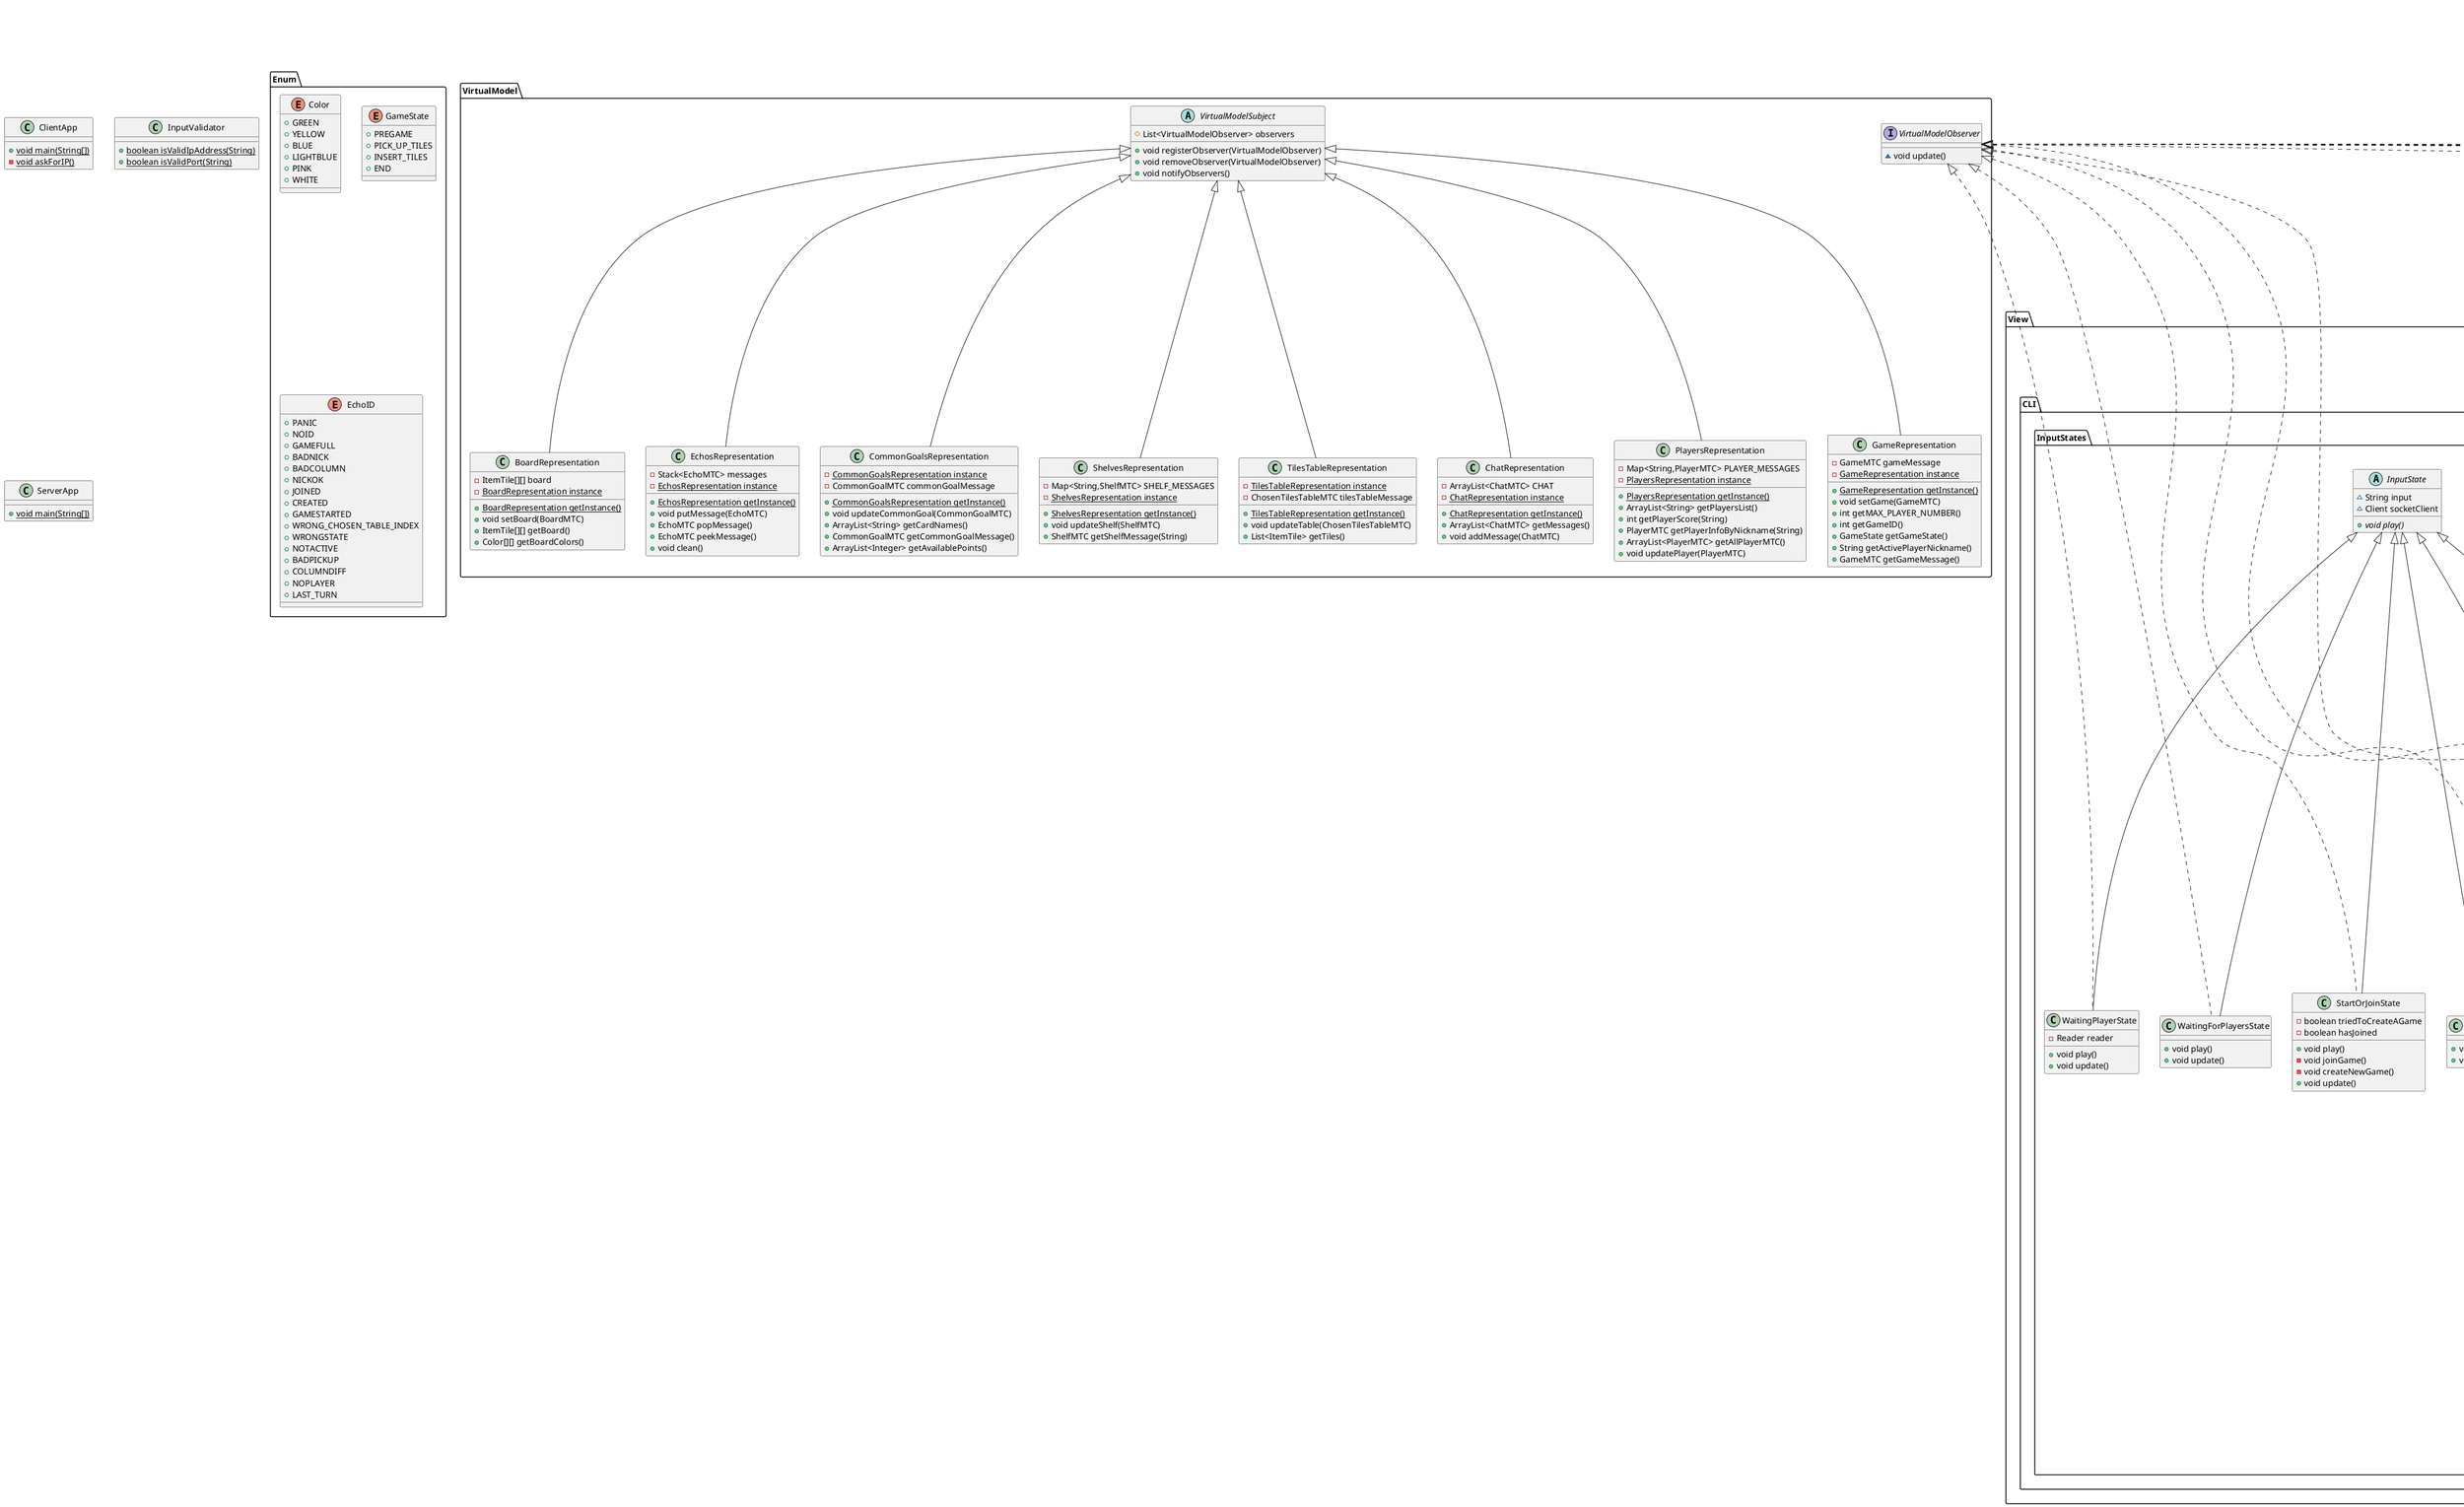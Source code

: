 @startuml
abstract class Controller.Client.MessageToServer {
- int gameId
- Game game
- String nickname
- SocketClientHandler socketClientHandler
+ {abstract}void update()
+ int getGameID()
+ void setGameId(int)
+ Game getGame()
+ void setGame(Game)
+ String getNickname()
+ void setNickname(String)
+ SocketClientHandler getSocketClientHandler()
+ void setSocketClientHandler(SocketClientHandler)
}
class View.CLI.Elements.Views.BoardView {
- {static} BoardView instance
- boolean[][] lookUpTable
+ {static} BoardView getInstance()
+ ArrayList<String> getPrint(ArrayList<String>)
}
class View.CLI.InputStates.reader.commandExecutors.InsertTilesCE {
+ void execute()
- int getTileIndex()
- int getColumn()
}
class model.cards.commonGoals.commonGoalsStrategy.ScaleCGS {
+ boolean isGoalAchieved(Shelf)
+ boolean hasIncreasingColumns(ItemTile[][],boolean)
}
class network.server.Server {
+ {static} Logger LOGGER
}
class network.client.SocketClient {
- {static} Client clientInstance
- Socket socket
- ObjectOutputStream outputStm
- ObjectInputStream inputStm
- ExecutorService readExecutionQueue
- String nickname
- {static} int SOCKET_TIMEOUT
+ {static} Client getInstance()
+ {static} Client getInstance(String,int)
+ void readCommand()
+ void sendCommand(MessageToServer)
+ void disconnect()
}
class View.CLI.InputStates.reader.commandExecutors.PickupTilesCE {
+ void execute()
- int getColumn()
- int getRow()
- boolean isInputValid(String)
- int stopPickup()
}
class View.CLI.InputStates.reader.commandExecutors.ShelvesCE {
+ void execute()
}
class model.tiles.ItemTile {
- Color COLOR
- int id
+ int getId()
+ Color getColor()
}
class VirtualView.ModelObservers.BoardVV {
- Game GAME
- VirtualView VIRTUAL_VIEW
+ void update()
}
class View.GUI.SceneController.OtherShelvesController {
~ GridPane shelf
~ Text playerName
- {static} String currentPlayerNickname
- {static} int currentPlayerIndex
+ void initialize(URL,ResourceBundle)
+ void updateShelf()
- void getFirstPlayerThatIsNotMe()
+ void onPrevButtonClicked()
+ void onNextButtonClicked()
+ void onBackToBoardButtonClicked()
}
class VirtualView.Messages.EchoMTC {
- boolean errorFlag
- EchoID id
+ void update()
+ boolean isError()
+ String getOutput()
+ EchoID getID()
}
class View.GUI.SceneController.LobbyController {
- {static} boolean initialized
# void onPlayButtonClick()
# void onExitButtonClick()
+ void initialize(URL,ResourceBundle)
}
class View.CLI.InputStates.reader.commandExecutors.ColorsCE {
+ void execute()
}
class View.CLI.InputStates.reader.commandExecutors.InvalidCE {
+ void execute()
}
class VirtualView.Messages.ChatMTC {
- String CHAT_MESSAGE
- String SENDER
- String RECEIVER
- boolean isBroadcast
+ String getChatMessage()
+ String getSender()
+ String getRECEIVER()
+ boolean isBroadcast()
+ void update()
}
class Controller.Server.Executor.PickupTilesExecutor {
+ {static} void execute(MessageToServer)
}
class Controller.Server.Executor.ConnectionRestoredExecutor {
+ {static} void execute(Game,String)
}
class VirtualView.Messages.PlayerMTC {
- String nickname
- boolean IS_CONNECTED
- int SCORE
- HashMap<Color,Point> PERSONAL_GOAL
- String PERSONAL_GOAL_CARD_NUMBER
+ String getNickname()
+ boolean isConnected()
+ int getScore()
+ HashMap<Color,Point> getPersonalGoal()
+ String getPERSONAL_GOAL_CARD_NUMBER()
+ void update()
}
class model.cards.commonGoals.commonGoalsStrategy.FiveTilesDiagonalCGS {
+ boolean isGoalAchieved(Shelf)
}
class View.GUI.SceneController.BoardController {
- List<Integer> cardsSelectedFromBoard
- String myNickname
- int selectedTileToSendToShelf
~ GridPane board
~ FlowPane myChosenTilesTable
~ Circle newMessageIcon
~ AnchorPane chooseColumnPane
~ AnchorPane errorPane
~ ImageView errorImage
~ Text errorText
~ ImageView col0InsertButton
~ ImageView firstScoreToken
~ FlowPane playersPane
~ ImageView changeChat
~ StackPane pointsPane
~ Text pointNumber
+ void initialize(URL,ResourceBundle)
- void initInsertButtons()
- void initPlayersName()
- void initShelf()
- void initBoard()
+ void initChangeSceneButtons()
+ void updateBoard()
+ void updateShelf()
+ void updateChosenTilesTable()
+ void updateChat()
+ void updateEcho(EchoMTC)
+ void updateGame()
- void updateChangeTurn()
+ void updatePlayers()
- void updateLastTurn()
- void showError(EchoMTC)
- void attachBoardListener(ImageView)
+ void onPickUpDoneClicked()
+ void setUpChosenTilesTable()
- void attachChosenTileListener(ImageView)
+ void onCol0InserterSelected()
+ void onCol1InserterSelected()
+ void onCol2InserterSelected()
+ void onCol3InserterSelected()
+ void onCol4InserterSelected()
+ void onInsertTileClicked(int)
+ void onObjectivesClicked()
+ void onShelvesClicked()
+ void onChatClicked()
}
interface Controller.Server.Executor.Executor {
}
abstract class model.cards.commonGoals.CommonGoalStrategy {
+ {abstract}boolean isGoalAchieved(Shelf)
+ String getCardName()
}
class ClientApp {
+ {static} void main(String[])
- {static} void askForIP()
}
class View.GUI.SceneController.WaitingRoomController {
~ Text playersNamesText
~ Text maxNumText
~ int maxNumberOfPlayers
~ Text currentNumText
~ TextField gameIdText
- boolean entered
+ void updateGame()
+ void updateEcho(EchoMTC)
+ void updatePlayers()
- void enterGame()
- void addPlayerToString(String)
- void addPlayerToString(List<String>)
+ void initialize(URL,ResourceBundle)
}
enum Enum.Color {
+  GREEN
+  YELLOW
+  BLUE
+  LIGHTBLUE
+  PINK
+  WHITE
}
class View.CLI.InputStates.WaitingForPlayersState {
+ void play()
+ void update()
}
class model.cards.personalGoals.PersonalGoal {
- HashMap<Color,Point> achievements
- Player player
- Stack<Integer> points
- String cardNumber
+ int calculateScore()
- int getPoints()
+ HashMap<Color,Point> getAchievements()
+ Stack<Integer> getPointStack()
+ String getCardNumber()
}
class JSONReader.LookUpTableReader {
# JSONParser jsonParser
+ boolean[][] getLookUpTable(int)
}
class View.CLI.Elements.Views.CommonGoalView {
- CommonGoalReader reader
- {static} CommonGoalView instance
+ {static} CommonGoalView getInstance()
+ ArrayList<String> getPrint(ArrayList<String>)
- ArrayList<String> drawCommonGoals()
+ ArrayList<String> addDescription(ArrayList<String>)
- ArrayList<String> applyMargin(int,String)
}
class Controller.Server.Executor.ChatExecutor {
+ {static} void execute(MessageToServer)
}
class View.GUI.SceneController.VirtualModelObservers.GameObserver {
+ void update()
}
class View.GUI.SceneController.VirtualModelObservers.ShelfObserver {
+ void update()
}
class View.GUI.SceneController.VirtualModelObservers.EchoObserver {
+ void update()
}
class Controller.Server.Executor.HandshakeExecutor {
+ {static} void execute(HandshakeMTS)
}
class model.EndOfTurn.ScoreCalculation.AdjacencyScoreCalculation {
+ {static} int calculateScore(Player)
- {static} List<Integer> findClusters(ItemTile[][])
- {static} List<Integer> dfs(ItemTile[][],int,int,Color,Set<String>)
}
class JSONReader.PersonalGoalReader {
- JSONParser jsonParser
+ HashMap<Color,Point> getPersonalGoalsData(String)
+ Stack<Integer> getPointStack()
}
class View.GUI.SceneController.Utility.CardImagesManager {
- {static} URL COMMON_GOAL_PACKAGE
- {static} URL PERSONAL_GOAL_PACKAGE
- {static} HashMap<String,Image> commonGoals
- {static} HashMap<String,Image> personalGoals
+ {static} Image getCommonGoalImage(String)
+ {static} Image getPersonalGoalImage(String)
}
class View.CLI.InputStates.reader.commandExecutors.CommonGoalCE {
+ void execute()
}
class model.EndOfTurn.BoardRefresher.BoardRefresher {
- Board board
- Bag BAG
- Game GAME
- boolean[][] lookUpTable
+ void refillBoard()
+ void update()
}
class model.cards.commonGoals.CommonGoalCard {
- ArrayList<ModelObserver> observers
# Stack<Integer> pointsStack
- CommonGoalStrategy commonGoalStrategy
- HashSet<Player> playersWhoCompleted
- void initStackPoints(int)
+ int calculateScore(Player)
+ boolean hasCompleted(Player)
- boolean isGoalAchieved(Shelf)
+ int popPoints()
+ int peekPoints()
+ String getCardName()
+ void registerObserver(ModelObserver)
+ void removeObserver(ModelObserver)
+ void notifyObservers()
}
class model.EndOfTurn.TurnHandler {
+ Game game
- List<EndOfTurnObserver> observers
- List<Player> players
- boolean lastTurn
+ void changeTurn()
+ void startLastTurn()
+ void attachEndOfTurn(EndOfTurnObserver)
+ void notifyObservers()
}
class View.CLI.Elements.GameStopper {
- {static} GameStopper instance
+ {static} GameStopper getIntance()
+ void update()
- void printWinnerScreen()
- void printLoserScreen()
- void printScoreBoard()
}
class VirtualView.ModelObservers.GameVV {
- Game GAME
- VirtualView VIRTUAL_VIEW
+ void update()
}
class model.cards.commonGoals.commonGoalsStrategy.FourRowsOfFiveCGS {
+ boolean isGoalAchieved(Shelf)
- boolean hasLessThanFiveTiles(ItemTile[])
}
interface VirtualModel.VirtualModelObserver {
~ void update()
}
class model.player.Shelf {
- ArrayList<ModelObserver> observers
- int COLUMNS
- int ROWS
- ItemTile[][] shelfGrid
+ ItemTile getTileAtLocation(Point)
+ void setTileAtLocation(Point,ItemTile)
+ void setShelfGrid(ItemTile[][])
+ ItemTile[][] getShelfGrid()
+ int getNumOfBoxLeftInCol(int)
+ boolean isColumnFull(int)
+ int getCOLUMNS()
+ int getROWS()
+ boolean insertTile(ItemTile,int)
+ boolean isFull()
+ void registerObserver(ModelObserver)
+ void removeObserver(ModelObserver)
+ void notifyObservers()
}
class model.cards.commonGoals.commonGoalsStrategy.SixGroupsOfTwoCGS {
+ boolean isGoalAchieved(Shelf)
}
class View.CLI.InputStates.reader.Reader {
~ String input
~ boolean isReading
- {static} Reader instance
+ {static} Reader getInstance()
+ void run()
+ boolean isReading()
+ void setReading(boolean)
- void chooseCommand()
+ {static} String getInput()
+ void update()
}
class VirtualView.ModelObservers.PlayerVV {
- Player PLAYER
- VirtualView VIRTUAL_VIEW
+ void update()
}
class View.GUI.SceneController.VirtualModelObservers.PlayerObserver {
+ void update()
}
class Controller.Server.Executor.PongExecutor {
+ {static} void execute(PongMTS)
}
abstract class network.server.ClientHandler {
+ {abstract}void disconnect()
+ {abstract}void sendCommand(MessageToClient)
}
class VirtualModel.BoardRepresentation {
- ItemTile[][] board
- {static} BoardRepresentation instance
+ {static} BoardRepresentation getInstance()
+ void setBoard(BoardMTC)
+ ItemTile[][] getBoard()
+ Color[][] getBoardColors()
}
interface View.CLI.InputStates.reader.commandExecutors.CommandExecutor {
~ void execute()
}
class View.GUI.SceneController.Utility.ItemTileMemory {
- {static} Map<Integer,ItemTile> ID_TO_ITEM_TILE
- {static} Map<Integer,Point> ID_TO_POSITION
- {static} Map<Integer,Image> TILE_TO_IMAGE
+ {static} void put(int,ItemTile)
+ {static} void put(int,Point)
+ {static} void put(int,Image)
+ {static} void put(int,ItemTile,Point)
+ {static} void put(int,ItemTile,Point,Image)
+ {static} Point getPoint(int)
+ {static} ItemTile getTile(int)
+ {static} Image getImage(int)
+ {static} boolean contains(int)
}
class VirtualModel.EchosRepresentation {
- Stack<EchoMTC> messages
- {static} EchosRepresentation instance
+ {static} EchosRepresentation getInstance()
+ void putMessage(EchoMTC)
+ EchoMTC popMessage()
+ EchoMTC peekMessage()
+ void clean()
}
class VirtualModel.CommonGoalsRepresentation {
- {static} CommonGoalsRepresentation instance
- CommonGoalMTC commonGoalMessage
+ {static} CommonGoalsRepresentation getInstance()
+ void updateCommonGoal(CommonGoalMTC)
+ ArrayList<String> getCardNames()
+ CommonGoalMTC getCommonGoalMessage()
+ ArrayList<Integer> getAvailablePoints()
}
class View.GUI.SceneController.VirtualModelObservers.TilesTableObserver {
+ void update()
}
class View.CLI.Elements.Printer {
~ {static} HashMap<Color,String> colorMap
- {static} Printer instance
- Reader reader
+ {static} Printer getInstance()
+ {static} void enableCLIColors(boolean)
+ {static} HashMap<Color,String> getColorMap()
+ void update()
+ {static} void clearConsole()
+ {static} ArrayList<String> addAvailableCommands(ArrayList<String>)
- {static} ArrayList<String> getAvailableCommands()
}
class View.CLI.Elements.Views.ShelfView {
- {static} ShelfView instance
+ {static} ShelfView getInstance()
+ ArrayList<String> getPrint(ArrayList<String>)
+ ArrayList<String> getOtherShelvesPrint(String)
- ArrayList<String> printShelf(ArrayList<String>,String)
}
class View.CLI.InputStates.StartOrJoinState {
- boolean triedToCreateAGame
- boolean hasJoined
+ void play()
- void joinGame()
- void createNewGame()
+ void update()
}
class model.tiles.Bag {
- int NUMBER_OF_COLORS
- int TILES_PER_COLOR
- int tilesLeft
- HashMap<Color,Integer> colorNumber
+ ItemTile drawTile()
~ Color randomColor()
}
class Controller.Client.ByeMTS {
+ void update()
}
class View.GUI.Gui {
+ void start(Stage)
+ {static} void main(String[])
}
class VirtualView.Messages.ChosenTilesTableMTC {
- List<ItemTile> CHOSEN_TILES
+ List<ItemTile> getChosenTiles()
+ void update()
}
class View.GUI.SceneController.ObjectiveCardController {
~ ImageView commonGoalCard1
~ ImageView commonGoalCard2
~ ImageView personalGoalImage
~ Text card1Description
~ Text card2Description
~ Text pointCG1Text
~ Text pointCG2Text
- void initCommonGoals()
- void initPersonalGoals()
+ void updateGame()
+ void updateCommonGoals()
+ void setPointCG1Text(int)
+ void setPointCG2Text(int)
+ void setCard1Description(String)
+ void setCard2Description(String)
+ void onGoBackClicked()
+ void initialize(URL,ResourceBundle)
}
class VirtualView.VirtualView {
- List<SocketClientHandler> clientHandlers
- Game GAME
+ void addClient(SocketClientHandler)
+ SocketClientHandler getSocketHandlerClientByNickname(String)
+ void send(MessageToClient)
+ void updateAllPlayers()
+ void updateAllShelves()
}
class VirtualView.ModelObservers.CommonGoalVV {
- Game game
- VirtualView VIRTUAL_VIEW
+ void update()
}
class View.CLI.InputStates.NicknameState {
+ void play()
+ void update()
}
enum Enum.GameState {
+  PREGAME
+  PICK_UP_TILES
+  INSERT_TILES
+  END
}
class View.GUI.SceneController.Utility.BoardMemory {
- {static} ImageView[][] imagesInBoard
+ {static} void put(ImageView,int,int)
+ {static} ImageView get(int,int)
+ {static} void removeImage(int,int)
}
class Controller.Client.CanIPlayMTS {
- int newGameID
+ void update()
+ int getNewGameID()
}
class View.CLI.InputStates.reader.CommandExecutorFactory {
+ {static} CommandExecutor getCommand(String)
}
class View.GUI.SceneController.Utility.ItemRefillUtility {
- {static} String ITEM_TILES_PACKAGE
+ {static} Image createImage(ItemTile)
+ {static} void updateBoardGrid(ItemTile[][])
+ {static} void updateShelfGrid(ItemTile[][])
+ {static} void updateOtherShelfGrid(GridPane,ItemTile[][])
}
abstract class VirtualModel.VirtualModelSubject {
# List<VirtualModelObserver> observers
+ void registerObserver(VirtualModelObserver)
+ void removeObserver(VirtualModelObserver)
+ void notifyObservers()
}
class View.GUI.SceneController.PlayerNumSceneController {
~ ToggleGroup playerNumToggle
~ RadioButton twoPlayers
~ RadioButton threePlayers
~ RadioButton fourPlayers
- boolean continueClicked
+ void updateEcho(EchoMTC)
# void onContinueButtonClick()
# void onBackToMenuButtonClick()
+ int getPlayerNum()
+ void initialize(URL,ResourceBundle)
}
class model.player.Player {
- ArrayList<ModelObserver> observers
- Shelf shelf
- PersonalGoal personalGoal
- String nickname
- boolean isConnected
- int score
+ int getScore()
+ Shelf getShelf()
+ PersonalGoal getPersonalGoal()
+ void setPersonalGoal(PersonalGoal)
+ String getNickname()
+ void updateScore(int)
+ void setConnected(boolean)
+ boolean isConnected()
+ void registerObserver(ModelObserver)
+ void removeObserver(ModelObserver)
+ void notifyObservers()
}
class VirtualView.ModelObservers.ChosenTilesTableVV {
- Game GAME
- VirtualView VIRTUAL_VIEW
+ void update()
}
class View.GUI.SceneController.VirtualModelObservers.CommonGoalsObserver {
+ void update()
}
class VirtualModel.ShelvesRepresentation {
- Map<String,ShelfMTC> SHELF_MESSAGES
- {static} ShelvesRepresentation instance
+ {static} ShelvesRepresentation getInstance()
+ void updateShelf(ShelfMTC)
+ ShelfMTC getShelfMessage(String)
}
class model.EndOfTurn.BoardRefresher.RefreshTrigger {
+ {static} boolean isBoardRefreshable(Board)
- {static} boolean isNotNull(ItemTile)
}
class View.GUI.SceneController.WinSceneController {
~ Text player1Nickname
~ List<Text> nicknamesText
~ Text player1Points
~ List<Text> pointsText
~ List<Integer> points
~ ImageView player1CrownImage
~ List<ImageView> crowns
- void setWinner()
+ void updatePlayers()
+ void initialize(URL,ResourceBundle)
}
abstract class View.CLI.Elements.Views.ViewElement {
~ String NULL
~ {abstract}ArrayList<String> getPrint(ArrayList<String>)
}
class View.CLI.Elements.Views.ChatView {
- int chatWidth
- int chatHeigth
- {static} ChatView instance
+ {static} ChatView getInstance()
+ ArrayList<String> getPrint(ArrayList<String>)
- ArrayList<String> getChatPrint()
- String padding(ChatMTC)
}
class InputValidator {
+ {static} boolean isValidIpAddress(String)
+ {static} boolean isValidPort(String)
}
class View.GUI.SceneController.Utility.ChatMemory {
- {static} TextField[][] messageInChat
+ {static} TextField getMessage(int,int)
+ {static} void setMessage(TextField,int,int)
+ {static} void setMessage(String,int,int)
+ {static} void clear()
}
class Controller.Server.GamesManager {
- HashMap<Integer,Game> gamesData
- Set<String> PLAYERS_NAME
- {static} GamesManager gamesManagerInstance
+ {static} GamesManager getInstance()
+ void putGame(int,Game)
+ Game getGame(int)
+ boolean addNickname(String)
+ void onCommandReceived(MessageToServer)
+ int createID()
+ void removePlayer(SocketClientHandler)
+ void endGame(int)
+ void onConnectionLost(SocketClientHandler)
+ void onConnectionRestored(SocketClientHandler)
}
enum Enum.EchoID {
+  PANIC
+  NOID
+  GAMEFULL
+  BADNICK
+  BADCOLUMN
+  NICKOK
+  JOINED
+  CREATED
+  GAMESTARTED
+  WRONG_CHOSEN_TABLE_INDEX
+  WRONGSTATE
+  NOTACTIVE
+  BADPICKUP
+  COLUMNDIFF
+  NOPLAYER
+  LAST_TURN
}
abstract class network.client.Client {
# String nickname
+ {static} Logger LOGGER
+ {abstract}void sendCommand(MessageToServer)
+ {abstract}void readCommand()
+ {abstract}void disconnect()
+ String getNickname()
+ void setNickname(String)
}
class VirtualView.Messages.ShelfMTC {
- ItemTile[][] SHELF
- String OWNER
+ String getOwner()
+ ItemTile[][] getShelf()
+ Color[][] getShelfForCLI()
+ void update()
}
class Controller.Server.PingPong.PingRoutine {
- SocketClientHandler SOCKET_CLIENT_HANDLER
- PingController pingController
+ void run()
}
class model.cards.commonGoals.commonGoalsStrategy.ThreeMaxThreeDiffCGS {
+ boolean isGoalAchieved(Shelf)
}
class Controller.Client.PongMTS {
+ void update()
}
interface JSONReader.JSONFileReader {
}
class View.CLI.InputStates.reader.commandExecutors.ChatCE {
+ void execute()
}
interface model.EndOfTurn.EndOfTurnObserver {
~ void update()
}
class model.cards.commonGoals.CommonCardDealer {
+ {static} List<CommonGoalStrategy> possibleCommonGoals
+ {static} List<CommonGoalStrategy> pickCardStrategies(int)
+ {static} List<CommonGoalCard> pickCommonGoalCards(int,int)
- {static} void initCommonGoals()
}
class View.GUI.SceneController.DisconnectionErrorSceneController {
# void onExitButtonClick()
# void onLobbyButtonClick()
}
class VirtualView.Messages.BoardMTC {
- ItemTile[][] BOARD
+ ItemTile[][] getColorBoard()
+ void update()
}
class Controller.Server.Executor.InsertTilesExecutor {
+ {static} void execute(InsertTileMTS)
}
class model.board.ChosenTilesTable.ChosenTilesTable {
- List<ModelObserver> observers
- List<ItemTile> chosenTiles
- Integer chosenColumn
+ void addTiles(ArrayList<ItemTile>)
+ ItemTile popTile(int)
+ int size()
+ Integer getChosenColumn()
+ void setChosenColumn(Integer)
+ List<ItemTile> getChosenTiles()
+ void registerObserver(ModelObserver)
+ void removeObserver(ModelObserver)
+ void notifyObservers()
}
abstract class View.CLI.InputStates.InputState {
~ String input
~ Client socketClient
+ {abstract}void play()
}
class JSONReader.CommonGoalReader {
# JSONParser jsonParser
+ ArrayList<String> getDrawing(String)
- JSONObject getCardObject(String)
+ String getDescription(String)
}
class InputReader {
- {static} ExecutorService executorService
- BufferedReader br
+ String call()
+ {static} String readLine()
}
class View.GUI.SceneController.VirtualModelObservers.BoardObserver {
+ void update()
}
class ServerApp {
+ {static} void main(String[])
}
class Controller.Client.ChatMTS {
- String chatMessage
- String sender
- String receiver
+ String getReceiver()
+ void update()
+ String getSender()
+ String getChatMessage()
}
class View.CLI.InputStates.ActivePlayerState {
- Reader reader
+ void play()
+ void update()
}
class View.CLI.InputStates.WaitingPlayerState {
- Reader reader
+ void play()
+ void update()
}
class model.cards.commonGoals.commonGoalsStrategy.TwoSquaresCGS {
+ boolean isGoalAchieved(Shelf)
}
class VirtualView.Messages.CommonGoalMTC {
- ArrayList<String> cardNames
- ArrayList<Integer> availablePoints
+ ArrayList<String> getCardNames()
+ ArrayList<Integer> getAvailablePoints()
+ void update()
}
class VirtualModel.TilesTableRepresentation {
- {static} TilesTableRepresentation instance
- ChosenTilesTableMTC tilesTableMessage
+ {static} TilesTableRepresentation getInstance()
+ void updateTable(ChosenTilesTableMTC)
+ List<ItemTile> getTiles()
}
class View.CLI.Elements.Views.TilesTableView {
- {static} TilesTableView instance
+ {static} TilesTableView getInstance()
+ ArrayList<String> getPrint(ArrayList<String>)
}
class Controller.Client.PickUpTilesMTS {
- ArrayList<Point> tilesPosition
+ void update()
+ ArrayList<Point> getTilesPosition()
}
class VirtualView.ModelObservers.ShelfVV {
- VirtualView VIRTUAL_VIEW
- Player OWNER
+ void update()
}
class model.cards.commonGoals.commonGoalsStrategy.EightTilesSameColorCGS {
+ boolean isGoalAchieved(Shelf)
}
class View.GUI.SceneController.Utility.ShelfMemory {
- {static} ImageView[][] imagesInMyShelf
+ {static} void put(ImageView,int,int)
+ {static} ImageView get(int,int)
+ {static} void setImage(Image,int,int)
}
class VirtualView.Messages.GameMTC {
- int GAMEID
- int MAX_PLAYER_NUMBER
- String activePlayerNickname
- GameState GAME_STATE
- int numOfPlayers
+ int getGameID()
+ int getMAX_PLAYER_NUMBER()
+ GameState getGameState()
+ String getActivePlayerNickname()
+ int getNumOfPlayers()
+ void update()
}
class model.cards.commonGoals.commonGoalsStrategy.FourAnglesCGS {
+ boolean isGoalAchieved(Shelf)
}
class model.cards.commonGoals.commonGoalsStrategy.FourGroupsOfFourCGS {
+ boolean isGoalAchieved(Shelf)
}
class model.cards.commonGoals.commonGoalsStrategy.XShapedCGS {
+ boolean isGoalAchieved(Shelf)
}
class View.CLI.InputStates.reader.commandExecutors.RefreshCE {
+ void execute()
}
class model.cards.personalGoals.PersonalCardDealer {
- {static} File personalCardsDirectory
+ {static} void getCards(ArrayList<Player>)
}
class View.GUI.SceneController.Utility.ConnectionPendingTimer {
- {static} Timer connectionPendingTimer
- {static} boolean connectionPending
+ {static} void start(int)
+ {static} void cancel()
+ {static} boolean isPending()
}
interface VirtualView.ModelObservers.ModelObserver {
~ void update()
}
class model.Game {
- ArrayList<ModelObserver> observers
- int BOARD_DIMENSION
- int MAX_PLAYER_NUMBER
- VirtualView virtualView
- int gameID
- Bag bag
- Board board
- ChosenTilesTable chosenTilesTable
- GameState gameState
- ArrayList<CommonGoalCard> commonGoals
- ArrayList<Player> players
- Player activePlayer
- TurnHandler turnHandler
+ ArrayList<CommonGoalCard> getCommonGoals()
+ void start()
+ void setVirtualView(VirtualView)
- void turnHandlerInitializer()
+ void end()
+ Board getBoard()
+ ArrayList<Player> getPlayers()
+ Player getActivePlayer()
+ void setActivePlayer(Player)
+ Bag getBag()
+ ChosenTilesTable getChosenTilesTable()
+ void addPlayer(Player)
+ TurnHandler getTurnHandler()
+ Player getWinner()
+ int getMAX_PLAYER_NUMBER()
+ void setGameID(int)
+ int getGameID()
+ void setGameState(GameState)
+ Player getPlayer(String)
+ void disconnectPlayer(String)
+ GameState getGameState()
+ VirtualView getVirtualView()
+ void registerObserver(ModelObserver)
+ void removeObserver(ModelObserver)
+ void notifyObservers()
}
interface model.EndOfTurn.EndOfTurnSubject {
~ void attachEndOfTurn(EndOfTurnObserver)
~ void notifyObservers()
}
class View.CLI.InputStates.reader.commandExecutors.DisconnectCE {
+ void execute()
}
class View.CLI.InputStates.reader.commandExecutors.PChatCE {
+ void execute()
}
class Controller.Client.NewGameMTS {
- int NUMBER_OF_PLAYERS
+ void update()
+ int getNumberOfPlayers()
}
class View.CLI.InputStates.reader.commandExecutors.PersonalGoalCE {
+ void execute()
}
class model.board.Board {
- ArrayList<ModelObserver> OBSERVERS
- ItemTile[][] BOARD_GRID
+ ItemTile[][] getBoardGrid()
+ int getSize()
+ void setItemTile(Color,int,int)
+ ItemTile removeItemTile(Point)
+ ArrayList<ItemTile> removeItemTiles(ArrayList<Point>)
+ void emptyBoard()
+ void registerObserver(ModelObserver)
+ void removeObserver(ModelObserver)
+ void notifyObservers()
}
class network.server.SocketClientHandler {
- Socket client
- PingController pingController
- String nickname
- int gameID
- ObjectOutputStream outputStm
- ObjectInputStream input
- boolean stop
+ void run()
- void handleClientMessages()
+ void disconnect()
+ void sendCommand(MessageToClient)
+ String getNickname()
+ void setNickname(String)
+ PingController getPingController()
+ int getGameID()
+ void setGameID(int)
}
class Controller.Server.Executor.CanIPlayExecutor {
+ {static} void execute(CanIPlayMTS)
}
class View.GUI.SceneController.EnterGameSceneController {
~ ImageView wrongGameIdImage
~ RadioButton newGameRB
~ RadioButton joinGameRB
~ Text gameIdText
~ TextField gameIdField
~ Button continueButton
~ Text errorText
~ AnchorPane errorPane
- boolean connectPlayer
+ void updateEcho(EchoMTC)
# void onContinueButtonClick()
+ void connectPlayer()
+ void enterGame()
+ void connectionFailed()
+ void wrongGameIdEffect(boolean)
+ void onJoinGameRBClicked()
+ void onNewGameRBClicked()
+ void setContinueButtonVisible()
+ void onGameIdInsert()
}
class VirtualModel.ChatRepresentation {
- ArrayList<ChatMTC> CHAT
- {static} ChatRepresentation instance
+ {static} ChatRepresentation getInstance()
+ ArrayList<ChatMTC> getMessages()
+ void addMessage(ChatMTC)
}
class model.player.ShelfUtils {
+ {static} boolean checkMatrixWithDFS(ItemTile[][],int,int)
- {static} int dfs(ItemTile[][],boolean[][],int,int,Color)
}
class Controller.Server.Executor.NewGameExecutor {
+ {static} void execute(NewGameMTS)
}
class View.GUI.SceneController.LoginSceneController {
~ TextField nicknameField
~ TextField ipField
~ ImageView continueButton
~ Label continueText
~ ImageView wrongNicknameImage
~ Text wrongNicknameText
~ AnchorPane nicknameErrorPane
~ AnchorPane ipErrorPane
~ ImageView wrongIpImage
~ Text wrongIpText
~ StackPane login_scene
+ void updateEcho(EchoMTC)
# void onGoBackButtonClick()
# void onContinueButtonClick()
+ void setContinueButtonVisible()
+ void onKeyPressed(KeyEvent)
- void showCouldNotConnectMessage()
- void badNicknameEffect(EchoMTC)
- void goToCreateGame()
+ void initialize(URL,ResourceBundle)
}
class View.GUI.SceneController.StageController {
- {static} Stage currentStage
- {static} GuiController controller
+ {static} Scene activeScene
+ {static} void setUpStage(Stage,String)
+ {static} GuiController getController()
+ {static} void changeScene(String,String)
}
class VirtualModel.PlayersRepresentation {
- Map<String,PlayerMTC> PLAYER_MESSAGES
- {static} PlayersRepresentation instance
+ {static} PlayersRepresentation getInstance()
+ ArrayList<String> getPlayersList()
+ int getPlayerScore(String)
+ PlayerMTC getPlayerInfoByNickname(String)
+ ArrayList<PlayerMTC> getAllPlayerMTC()
+ void updatePlayer(PlayerMTC)
}
class View.GUI.SceneController.VirtualModelObservers.ChatObserver {
+ void update()
}
class Controller.Server.Executor.ByeExecutor {
+ {static} void execute(MessageToServer)
}
class View.CLI.Elements.Views.PersonalGoalView {
- {static} PersonalGoalView instance
+ {static} PersonalGoalView getInstance()
+ ArrayList<String> getPrint(ArrayList<String>)
- ArrayList<String> drawShelf()
+ ArrayList<String> addDescription(ArrayList<String>)
}
class network.server.ServerSocketAccepter {
- int port
~ ServerSocket serverSocket
+ void run()
}
class Controller.Client.HandshakeMTS {
- String newNickname
+ void update()
+ String getNewNickname()
}
class model.EndOfTurn.ScoreCalculation.ScoreBoard {
- Game game
- boolean isFirstPointAssigned
- ArrayList<CommonGoalCard> commonGoals
- boolean calculatedEndGame
- void scoreCommonGoalCards(Player)
+ void update()
- Player getPreviousActivePlayer()
+ void endGameScoreUpdate()
- void scoreFirstCompletedShelf(Player)
- void scorePersonalGoals()
- void scoreAdjacency()
}
class Controller.Client.InsertTileMTS {
- int TILE_POSITION
- int COL
+ void update()
+ int getCol()
+ int getTilePosition()
}
class VirtualView.Messages.PingMTC {
+ void update()
}
class model.cards.commonGoals.commonGoalsStrategy.TwoRowsWithFiveDiffCGS {
+ boolean isGoalAchieved(Shelf)
}
class model.cards.commonGoals.commonGoalsStrategy.TwoColSixDiffCGS {
+ boolean isGoalAchieved(Shelf)
}
class Controller.Server.PingPong.PingController {
- Timer TIMER
- int PING_TIMEOUT
- int DELAY
- boolean connectionLost
- int MAX_PING_FAILURES
- int pingToDisconnect
- SocketClientHandler SOCKET_HANDLER
+ void run()
+ void onPongReceived()
+ int decrementPingToDisconnect()
+ SocketClientHandler getSocketHandler()
+ void clientConnectionLost()
+ void close()
}
interface VirtualView.Messages.MessageToClient {
~ void update()
}
class model.board.ChosenTilesTable.PickUpValidator {
+ {static} boolean isValid(Game,ArrayList<Point>)
- {static} boolean onSameLine(ArrayList<Point>)
- {static} boolean adjacent(ArrayList<Point>)
- {static} boolean hasFreeAdjacentNeighbor(ItemTile[][],Point)
- {static} boolean tooManyTilesChosen(Game,int)
}
class View.GUI.SceneController.ChatController {
~ TextField newMessageField
~ SplitMenuButton receiverMenu
~ MenuItem player2MenuItem
~ MenuItem player3MenuItem
~ MenuItem player4MenuItem
~ MenuItem broadcastMenuItem
~ GridPane chat
~ StackPane chat_scene
~ {static} String receiverNickname
- boolean enterKeyBusy
+ void initChat()
+ void updateGame()
+ void updateChat()
+ void onBackToBoardClicked()
+ void onSendButtonClicked()
+ void onKeyPressed(KeyEvent)
+ void onBroadcastClicked()
+ void onPlayer2Clicked()
+ void onPlayer3Clicked()
+ void onPlayer4Clicked()
- void initNickname()
+ void initialize(URL,ResourceBundle)
}
class View.CLI.InputStates.GameStartupState {
+ void play()
+ void update()
}
interface VirtualView.ModelObservers.ModelSubject {
~ void registerObserver(ModelObserver)
~ void removeObserver(ModelObserver)
~ void notifyObservers()
}
abstract class View.GUI.SceneController.GuiController {
+ void updateGame()
+ void updatePlayers()
+ void updateEcho(EchoMTC)
+ void updateBoard()
+ void updateShelf()
+ void updateChosenTilesTable()
+ void updateChat()
+ void updateCommonGoals()
}
class VirtualModel.GameRepresentation {
- GameMTC gameMessage
- {static} GameRepresentation instance
+ {static} GameRepresentation getInstance()
+ void setGame(GameMTC)
+ int getMAX_PLAYER_NUMBER()
+ int getGameID()
+ GameState getGameState()
+ String getActivePlayerNickname()
+ GameMTC getGameMessage()
}


View.CLI.Elements.Views.ViewElement <|-- View.CLI.Elements.Views.BoardView
View.CLI.InputStates.reader.commandExecutors.CommandExecutor <|.. View.CLI.InputStates.reader.commandExecutors.InsertTilesCE
model.cards.commonGoals.CommonGoalStrategy <|-- model.cards.commonGoals.commonGoalsStrategy.ScaleCGS
network.client.Client <|-- network.client.SocketClient
View.CLI.InputStates.reader.commandExecutors.CommandExecutor <|.. View.CLI.InputStates.reader.commandExecutors.PickupTilesCE
View.CLI.InputStates.reader.commandExecutors.CommandExecutor <|.. View.CLI.InputStates.reader.commandExecutors.ShelvesCE
java.io.Serializable <|.. model.tiles.ItemTile
VirtualView.ModelObservers.ModelObserver <|.. VirtualView.ModelObservers.BoardVV
javafx.fxml.Initializable <|.. View.GUI.SceneController.OtherShelvesController
View.GUI.SceneController.GuiController <|-- View.GUI.SceneController.OtherShelvesController
VirtualView.Messages.MessageToClient <|.. VirtualView.Messages.EchoMTC
java.io.Serializable <|.. VirtualView.Messages.EchoMTC
javafx.fxml.Initializable <|.. View.GUI.SceneController.LobbyController
View.GUI.SceneController.GuiController <|-- View.GUI.SceneController.LobbyController
View.CLI.InputStates.reader.commandExecutors.CommandExecutor <|.. View.CLI.InputStates.reader.commandExecutors.ColorsCE
View.CLI.InputStates.reader.commandExecutors.CommandExecutor <|.. View.CLI.InputStates.reader.commandExecutors.InvalidCE
VirtualView.Messages.MessageToClient <|.. VirtualView.Messages.ChatMTC
java.io.Serializable <|.. VirtualView.Messages.ChatMTC
Controller.Server.Executor.Executor <|.. Controller.Server.Executor.PickupTilesExecutor
VirtualView.Messages.MessageToClient <|.. VirtualView.Messages.PlayerMTC
java.io.Serializable <|.. VirtualView.Messages.PlayerMTC
model.cards.commonGoals.CommonGoalStrategy <|-- model.cards.commonGoals.commonGoalsStrategy.FiveTilesDiagonalCGS
javafx.fxml.Initializable <|.. View.GUI.SceneController.BoardController
View.GUI.SceneController.GuiController <|-- View.GUI.SceneController.BoardController
javafx.fxml.Initializable <|.. View.GUI.SceneController.WaitingRoomController
View.GUI.SceneController.GuiController <|-- View.GUI.SceneController.WaitingRoomController
VirtualModel.VirtualModelObserver <|.. View.CLI.InputStates.WaitingForPlayersState
View.CLI.InputStates.InputState <|-- View.CLI.InputStates.WaitingForPlayersState
JSONReader.JSONFileReader <|.. JSONReader.LookUpTableReader
View.CLI.Elements.Views.ViewElement <|-- View.CLI.Elements.Views.CommonGoalView
Controller.Server.Executor.Executor <|.. Controller.Server.Executor.ChatExecutor
VirtualModel.VirtualModelObserver <|.. View.GUI.SceneController.VirtualModelObservers.GameObserver
VirtualModel.VirtualModelObserver <|.. View.GUI.SceneController.VirtualModelObservers.ShelfObserver
VirtualModel.VirtualModelObserver <|.. View.GUI.SceneController.VirtualModelObservers.EchoObserver
Controller.Server.Executor.Executor <|.. Controller.Server.Executor.HandshakeExecutor
JSONReader.JSONFileReader <|.. JSONReader.PersonalGoalReader
View.CLI.InputStates.reader.commandExecutors.CommandExecutor <|.. View.CLI.InputStates.reader.commandExecutors.CommonGoalCE
model.EndOfTurn.EndOfTurnObserver <|.. model.EndOfTurn.BoardRefresher.BoardRefresher
VirtualView.ModelObservers.ModelSubject <|.. model.cards.commonGoals.CommonGoalCard
model.EndOfTurn.EndOfTurnSubject <|.. model.EndOfTurn.TurnHandler
VirtualModel.VirtualModelObserver <|.. View.CLI.Elements.GameStopper
VirtualView.ModelObservers.ModelObserver <|.. VirtualView.ModelObservers.GameVV
model.cards.commonGoals.CommonGoalStrategy <|-- model.cards.commonGoals.commonGoalsStrategy.FourRowsOfFiveCGS
VirtualView.ModelObservers.ModelSubject <|.. model.player.Shelf
model.cards.commonGoals.CommonGoalStrategy <|-- model.cards.commonGoals.commonGoalsStrategy.SixGroupsOfTwoCGS
View.CLI.InputStates.reader.Runnable <|.. View.CLI.InputStates.reader.Reader
VirtualModel.VirtualModelObserver <|.. View.CLI.InputStates.reader.Reader
VirtualView.ModelObservers.ModelObserver <|.. VirtualView.ModelObservers.PlayerVV
VirtualView.Messages.MessageToClient <|.. VirtualView.ModelObservers.PlayerVV
java.io.Serializable <|.. VirtualView.ModelObservers.PlayerVV
VirtualModel.VirtualModelObserver <|.. View.GUI.SceneController.VirtualModelObservers.PlayerObserver
Controller.Server.Executor.Executor <|.. Controller.Server.Executor.PongExecutor
VirtualModel.VirtualModelSubject <|-- VirtualModel.BoardRepresentation
VirtualModel.VirtualModelSubject <|-- VirtualModel.EchosRepresentation
VirtualModel.VirtualModelSubject <|-- VirtualModel.CommonGoalsRepresentation
VirtualModel.VirtualModelObserver <|.. View.GUI.SceneController.VirtualModelObservers.TilesTableObserver
View.CLI.Elements.VirtualModelObserver <|.. View.CLI.Elements.Printer
View.CLI.Elements.Views.ViewElement <|-- View.CLI.Elements.Views.ShelfView
VirtualModel.VirtualModelObserver <|.. View.CLI.InputStates.StartOrJoinState
View.CLI.InputStates.InputState <|-- View.CLI.InputStates.StartOrJoinState
java.io.Serializable <|.. Controller.Client.ByeMTS
Controller.Client.MessageToServer <|-- Controller.Client.ByeMTS
javafx.application.Application <|-- View.GUI.Gui
VirtualView.Messages.MessageToClient <|.. VirtualView.Messages.ChosenTilesTableMTC
java.io.Serializable <|.. VirtualView.Messages.ChosenTilesTableMTC
javafx.fxml.Initializable <|.. View.GUI.SceneController.ObjectiveCardController
View.GUI.SceneController.GuiController <|-- View.GUI.SceneController.ObjectiveCardController
VirtualView.ModelObservers.ModelObserver <|.. VirtualView.ModelObservers.CommonGoalVV
model.EndOfTurn.EndOfTurnObserver <|.. VirtualView.ModelObservers.CommonGoalVV
VirtualModel.VirtualModelObserver <|.. View.CLI.InputStates.NicknameState
View.CLI.InputStates.InputState <|-- View.CLI.InputStates.NicknameState
java.io.Serializable <|.. Controller.Client.CanIPlayMTS
Controller.Client.MessageToServer <|-- Controller.Client.CanIPlayMTS
javafx.fxml.Initializable <|.. View.GUI.SceneController.PlayerNumSceneController
View.GUI.SceneController.GuiController <|-- View.GUI.SceneController.PlayerNumSceneController
VirtualView.ModelObservers.ModelSubject <|.. model.player.Player
VirtualView.ModelObservers.ModelObserver <|.. VirtualView.ModelObservers.ChosenTilesTableVV
VirtualModel.VirtualModelObserver <|.. View.GUI.SceneController.VirtualModelObservers.CommonGoalsObserver
VirtualModel.VirtualModelSubject <|-- VirtualModel.ShelvesRepresentation
javafx.fxml.Initializable <|.. View.GUI.SceneController.WinSceneController
View.GUI.SceneController.GuiController <|-- View.GUI.SceneController.WinSceneController
View.CLI.Elements.Views.ViewElement <|-- View.CLI.Elements.Views.ChatView
VirtualView.Messages.MessageToClient <|.. VirtualView.Messages.ShelfMTC
java.io.Serializable <|.. VirtualView.Messages.ShelfMTC
Controller.Server.PingPong.Runnable <|.. Controller.Server.PingPong.PingRoutine
java.util.TimerTask <|-- Controller.Server.PingPong.PingRoutine
model.cards.commonGoals.CommonGoalStrategy <|-- model.cards.commonGoals.commonGoalsStrategy.ThreeMaxThreeDiffCGS
java.io.Serializable <|.. Controller.Client.PongMTS
Controller.Client.MessageToServer <|-- Controller.Client.PongMTS
View.CLI.InputStates.reader.commandExecutors.CommandExecutor <|.. View.CLI.InputStates.reader.commandExecutors.ChatCE
VirtualView.Messages.MessageToClient <|.. VirtualView.Messages.BoardMTC
java.io.Serializable <|.. VirtualView.Messages.BoardMTC
Controller.Server.Executor.Executor <|.. Controller.Server.Executor.InsertTilesExecutor
VirtualView.ModelObservers.ModelSubject <|.. model.board.ChosenTilesTable.ChosenTilesTable
JSONReader.JSONFileReader <|.. JSONReader.CommonGoalReader
Callable <|.. InputReader
VirtualModel.VirtualModelObserver <|.. View.GUI.SceneController.VirtualModelObservers.BoardObserver
java.io.Serializable <|.. Controller.Client.ChatMTS
Controller.Client.MessageToServer <|-- Controller.Client.ChatMTS
VirtualModel.VirtualModelObserver <|.. View.CLI.InputStates.ActivePlayerState
View.CLI.InputStates.InputState <|-- View.CLI.InputStates.ActivePlayerState
VirtualModel.VirtualModelObserver <|.. View.CLI.InputStates.WaitingPlayerState
View.CLI.InputStates.InputState <|-- View.CLI.InputStates.WaitingPlayerState
model.cards.commonGoals.CommonGoalStrategy <|-- model.cards.commonGoals.commonGoalsStrategy.TwoSquaresCGS
VirtualView.Messages.MessageToClient <|.. VirtualView.Messages.CommonGoalMTC
java.io.Serializable <|.. VirtualView.Messages.CommonGoalMTC
VirtualModel.VirtualModelSubject <|-- VirtualModel.TilesTableRepresentation
View.CLI.Elements.Views.ViewElement <|-- View.CLI.Elements.Views.TilesTableView
java.io.Serializable <|.. Controller.Client.PickUpTilesMTS
Controller.Client.MessageToServer <|-- Controller.Client.PickUpTilesMTS
VirtualView.ModelObservers.ModelObserver <|.. VirtualView.ModelObservers.ShelfVV
VirtualView.Messages.MessageToClient <|.. VirtualView.ModelObservers.ShelfVV
java.io.Serializable <|.. VirtualView.ModelObservers.ShelfVV
model.cards.commonGoals.CommonGoalStrategy <|-- model.cards.commonGoals.commonGoalsStrategy.EightTilesSameColorCGS
VirtualView.Messages.MessageToClient <|.. VirtualView.Messages.GameMTC
java.io.Serializable <|.. VirtualView.Messages.GameMTC
model.cards.commonGoals.CommonGoalStrategy <|-- model.cards.commonGoals.commonGoalsStrategy.FourAnglesCGS
model.cards.commonGoals.CommonGoalStrategy <|-- model.cards.commonGoals.commonGoalsStrategy.FourGroupsOfFourCGS
model.cards.commonGoals.CommonGoalStrategy <|-- model.cards.commonGoals.commonGoalsStrategy.XShapedCGS
View.CLI.InputStates.reader.commandExecutors.CommandExecutor <|.. View.CLI.InputStates.reader.commandExecutors.RefreshCE
VirtualView.ModelObservers.ModelSubject <|.. model.Game
View.CLI.InputStates.reader.commandExecutors.CommandExecutor <|.. View.CLI.InputStates.reader.commandExecutors.DisconnectCE
View.CLI.InputStates.reader.commandExecutors.CommandExecutor <|.. View.CLI.InputStates.reader.commandExecutors.PChatCE
java.io.Serializable <|.. Controller.Client.NewGameMTS
Controller.Client.MessageToServer <|-- Controller.Client.NewGameMTS
View.CLI.InputStates.reader.commandExecutors.CommandExecutor <|.. View.CLI.InputStates.reader.commandExecutors.PersonalGoalCE
VirtualView.ModelObservers.ModelSubject <|.. model.board.Board
network.server.Runnable <|.. network.server.SocketClientHandler
network.server.ClientHandler <|-- network.server.SocketClientHandler
Controller.Server.Executor.Executor <|.. Controller.Server.Executor.CanIPlayExecutor
View.GUI.SceneController.GuiController <|-- View.GUI.SceneController.EnterGameSceneController
VirtualModel.VirtualModelSubject <|-- VirtualModel.ChatRepresentation
Controller.Server.Executor.Executor <|.. Controller.Server.Executor.NewGameExecutor
javafx.fxml.Initializable <|.. View.GUI.SceneController.LoginSceneController
View.GUI.SceneController.GuiController <|-- View.GUI.SceneController.LoginSceneController
VirtualModel.VirtualModelSubject <|-- VirtualModel.PlayersRepresentation
VirtualModel.VirtualModelObserver <|.. View.GUI.SceneController.VirtualModelObservers.ChatObserver
Controller.Server.Executor.Executor <|.. Controller.Server.Executor.ByeExecutor
View.CLI.Elements.Views.ViewElement <|-- View.CLI.Elements.Views.PersonalGoalView
network.server.Runnable <|.. network.server.ServerSocketAccepter
java.io.Serializable <|.. Controller.Client.HandshakeMTS
Controller.Client.MessageToServer <|-- Controller.Client.HandshakeMTS
model.EndOfTurn.EndOfTurnObserver <|.. model.EndOfTurn.ScoreCalculation.ScoreBoard
VirtualView.ModelObservers.ModelObserver <|.. model.EndOfTurn.ScoreCalculation.ScoreBoard
java.io.Serializable <|.. Controller.Client.InsertTileMTS
Controller.Client.MessageToServer <|-- Controller.Client.InsertTileMTS
VirtualView.Messages.MessageToClient <|.. VirtualView.Messages.PingMTC
java.io.Serializable <|.. VirtualView.Messages.PingMTC
model.cards.commonGoals.CommonGoalStrategy <|-- model.cards.commonGoals.commonGoalsStrategy.TwoRowsWithFiveDiffCGS
model.cards.commonGoals.CommonGoalStrategy <|-- model.cards.commonGoals.commonGoalsStrategy.TwoColSixDiffCGS
Controller.Server.PingPong.Thread <|-- Controller.Server.PingPong.PingController
javafx.fxml.Initializable <|.. View.GUI.SceneController.ChatController
View.GUI.SceneController.GuiController <|-- View.GUI.SceneController.ChatController
View.CLI.InputStates.VirtualModelObserver <|.. View.CLI.InputStates.GameStartupState
View.CLI.InputStates.InputState <|-- View.CLI.InputStates.GameStartupState
View.CLI.InputStates.reader.CommandExecutorFactory -- View.CLI.InputStates.reader.commandExecutors.CommandExecutor
VirtualModel.VirtualModelSubject <|-- VirtualModel.GameRepresentation
@enduml